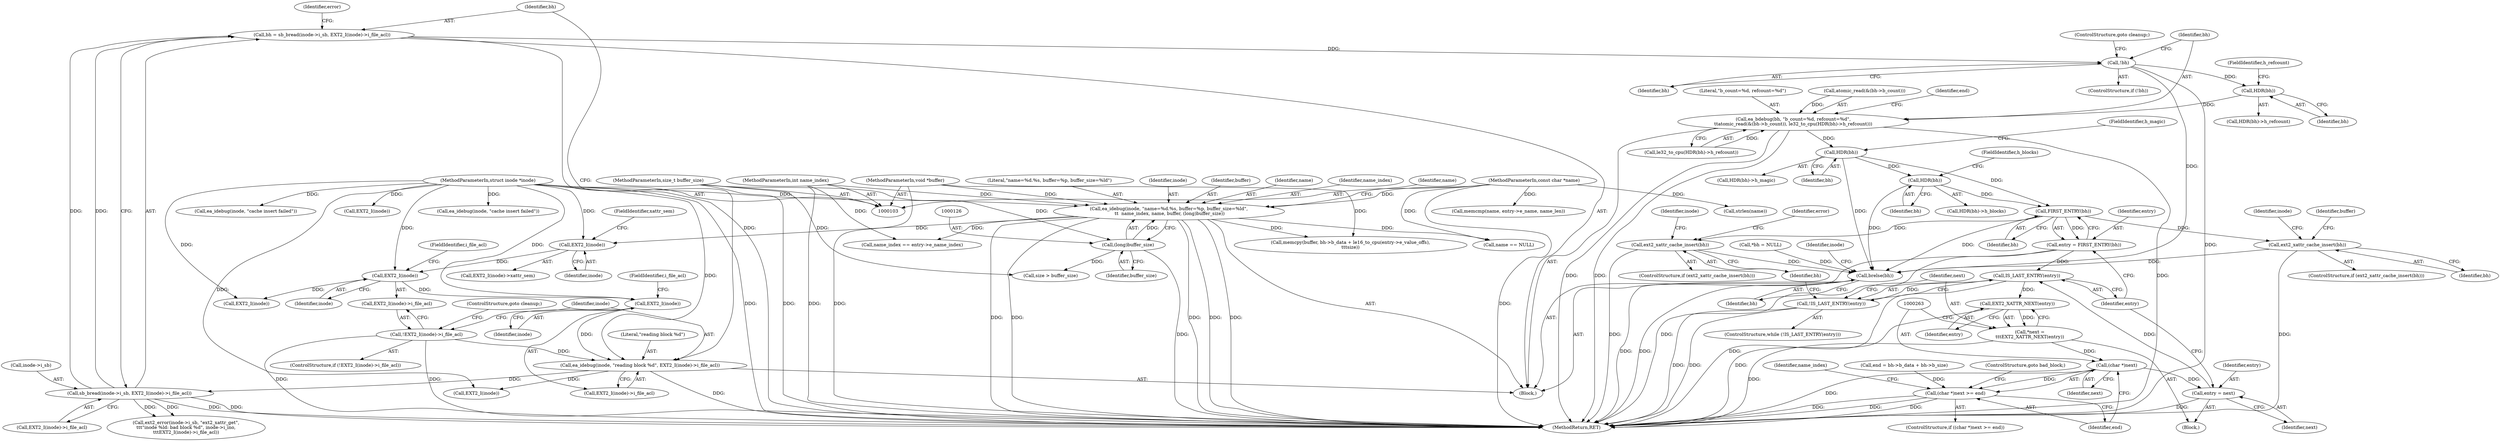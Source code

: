 digraph "0_linux_be0726d33cb8f411945884664924bed3cb8c70ee_7@API" {
"1000170" [label="(Call,bh = sb_bread(inode->i_sb, EXT2_I(inode)->i_file_acl))"];
"1000172" [label="(Call,sb_bread(inode->i_sb, EXT2_I(inode)->i_file_acl))"];
"1000163" [label="(Call,ea_idebug(inode, \"reading block %d\", EXT2_I(inode)->i_file_acl))"];
"1000167" [label="(Call,EXT2_I(inode))"];
"1000159" [label="(Call,EXT2_I(inode))"];
"1000149" [label="(Call,EXT2_I(inode))"];
"1000119" [label="(Call,ea_idebug(inode, \"name=%d.%s, buffer=%p, buffer_size=%ld\",\n \t\t  name_index, name, buffer, (long)buffer_size))"];
"1000104" [label="(MethodParameterIn,struct inode *inode)"];
"1000105" [label="(MethodParameterIn,int name_index)"];
"1000106" [label="(MethodParameterIn,const char *name)"];
"1000107" [label="(MethodParameterIn,void *buffer)"];
"1000125" [label="(Call,(long)buffer_size)"];
"1000108" [label="(MethodParameterIn,size_t buffer_size)"];
"1000157" [label="(Call,!EXT2_I(inode)->i_file_acl)"];
"1000185" [label="(Call,!bh)"];
"1000198" [label="(Call,HDR(bh))"];
"1000188" [label="(Call,ea_bdebug(bh, \"b_count=%d, refcount=%d\",\n\t\tatomic_read(&(bh->b_count)), le32_to_cpu(HDR(bh)->h_refcount)))"];
"1000214" [label="(Call,HDR(bh))"];
"1000221" [label="(Call,HDR(bh))"];
"1000248" [label="(Call,FIRST_ENTRY(bh))"];
"1000246" [label="(Call,entry = FIRST_ENTRY(bh))"];
"1000252" [label="(Call,IS_LAST_ENTRY(entry))"];
"1000251" [label="(Call,!IS_LAST_ENTRY(entry))"];
"1000258" [label="(Call,EXT2_XATTR_NEXT(entry))"];
"1000256" [label="(Call,*next =\n\t\t\tEXT2_XATTR_NEXT(entry))"];
"1000262" [label="(Call,(char *)next)"];
"1000261" [label="(Call,(char *)next >= end)"];
"1000289" [label="(Call,entry = next)"];
"1000293" [label="(Call,ext2_xattr_cache_insert(bh))"];
"1000372" [label="(Call,brelse(bh))"];
"1000340" [label="(Call,ext2_xattr_cache_insert(bh))"];
"1000150" [label="(Identifier,inode)"];
"1000357" [label="(Call,memcpy(buffer, bh->b_data + le16_to_cpu(entry->e_value_offs),\n\t\t\tsize))"];
"1000163" [label="(Call,ea_idebug(inode, \"reading block %d\", EXT2_I(inode)->i_file_acl))"];
"1000156" [label="(ControlStructure,if (!EXT2_I(inode)->i_file_acl))"];
"1000191" [label="(Call,atomic_read(&(bh->b_count)))"];
"1000249" [label="(Identifier,bh)"];
"1000161" [label="(FieldIdentifier,i_file_acl)"];
"1000378" [label="(Identifier,inode)"];
"1000257" [label="(Identifier,next)"];
"1000250" [label="(ControlStructure,while (!IS_LAST_ENTRY(entry)))"];
"1000213" [label="(Call,HDR(bh)->h_magic)"];
"1000176" [label="(Call,EXT2_I(inode)->i_file_acl)"];
"1000199" [label="(Identifier,bh)"];
"1000266" [label="(ControlStructure,goto bad_block;)"];
"1000107" [label="(MethodParameterIn,void *buffer)"];
"1000125" [label="(Call,(long)buffer_size)"];
"1000291" [label="(Identifier,next)"];
"1000165" [label="(Literal,\"reading block %d\")"];
"1000292" [label="(ControlStructure,if (ext2_xattr_cache_insert(bh)))"];
"1000377" [label="(Call,EXT2_I(inode))"];
"1000281" [label="(Call,memcmp(name, entry->e_name, name_len))"];
"1000254" [label="(Block,)"];
"1000196" [label="(Call,le32_to_cpu(HDR(bh)->h_refcount))"];
"1000270" [label="(Identifier,name_index)"];
"1000172" [label="(Call,sb_bread(inode->i_sb, EXT2_I(inode)->i_file_acl))"];
"1000222" [label="(Identifier,bh)"];
"1000186" [label="(Identifier,bh)"];
"1000228" [label="(Call,ext2_error(inode->i_sb, \"ext2_xattr_get\",\n\t\t\t\"inode %ld: bad block %d\", inode->i_ino,\n\t\t\tEXT2_I(inode)->i_file_acl))"];
"1000293" [label="(Call,ext2_xattr_cache_insert(bh))"];
"1000123" [label="(Identifier,name)"];
"1000185" [label="(Call,!bh)"];
"1000166" [label="(Call,EXT2_I(inode)->i_file_acl)"];
"1000382" [label="(MethodReturn,RET)"];
"1000104" [label="(MethodParameterIn,struct inode *inode)"];
"1000340" [label="(Call,ext2_xattr_cache_insert(bh))"];
"1000373" [label="(Identifier,bh)"];
"1000261" [label="(Call,(char *)next >= end)"];
"1000127" [label="(Identifier,buffer_size)"];
"1000294" [label="(Identifier,bh)"];
"1000177" [label="(Call,EXT2_I(inode))"];
"1000148" [label="(Call,EXT2_I(inode)->xattr_sem)"];
"1000170" [label="(Call,bh = sb_bread(inode->i_sb, EXT2_I(inode)->i_file_acl))"];
"1000339" [label="(ControlStructure,if (ext2_xattr_cache_insert(bh)))"];
"1000299" [label="(Identifier,error)"];
"1000167" [label="(Call,EXT2_I(inode))"];
"1000290" [label="(Identifier,entry)"];
"1000149" [label="(Call,EXT2_I(inode))"];
"1000260" [label="(ControlStructure,if ((char *)next >= end))"];
"1000164" [label="(Identifier,inode)"];
"1000184" [label="(ControlStructure,if (!bh))"];
"1000190" [label="(Literal,\"b_count=%d, refcount=%d\")"];
"1000346" [label="(Identifier,buffer)"];
"1000343" [label="(Identifier,inode)"];
"1000151" [label="(FieldIdentifier,xattr_sem)"];
"1000259" [label="(Identifier,entry)"];
"1000221" [label="(Call,HDR(bh))"];
"1000342" [label="(Call,ea_idebug(inode, \"cache insert failed\"))"];
"1000251" [label="(Call,!IS_LAST_ENTRY(entry))"];
"1000160" [label="(Identifier,inode)"];
"1000119" [label="(Call,ea_idebug(inode, \"name=%d.%s, buffer=%p, buffer_size=%ld\",\n \t\t  name_index, name, buffer, (long)buffer_size))"];
"1000157" [label="(Call,!EXT2_I(inode)->i_file_acl)"];
"1000129" [label="(Call,name == NULL)"];
"1000295" [label="(Call,ea_idebug(inode, \"cache insert failed\"))"];
"1000158" [label="(Call,EXT2_I(inode)->i_file_acl)"];
"1000111" [label="(Call,*bh = NULL)"];
"1000187" [label="(ControlStructure,goto cleanup;)"];
"1000215" [label="(Identifier,bh)"];
"1000201" [label="(Call,end = bh->b_data + bh->b_size)"];
"1000122" [label="(Identifier,name_index)"];
"1000130" [label="(Identifier,name)"];
"1000169" [label="(FieldIdentifier,i_file_acl)"];
"1000189" [label="(Identifier,bh)"];
"1000247" [label="(Identifier,entry)"];
"1000109" [label="(Block,)"];
"1000256" [label="(Call,*next =\n\t\t\tEXT2_XATTR_NEXT(entry))"];
"1000296" [label="(Identifier,inode)"];
"1000168" [label="(Identifier,inode)"];
"1000188" [label="(Call,ea_bdebug(bh, \"b_count=%d, refcount=%d\",\n\t\tatomic_read(&(bh->b_count)), le32_to_cpu(HDR(bh)->h_refcount)))"];
"1000181" [label="(Identifier,error)"];
"1000200" [label="(FieldIdentifier,h_refcount)"];
"1000264" [label="(Identifier,next)"];
"1000159" [label="(Call,EXT2_I(inode))"];
"1000121" [label="(Literal,\"name=%d.%s, buffer=%p, buffer_size=%ld\")"];
"1000220" [label="(Call,HDR(bh)->h_blocks)"];
"1000223" [label="(FieldIdentifier,h_blocks)"];
"1000253" [label="(Identifier,entry)"];
"1000120" [label="(Identifier,inode)"];
"1000137" [label="(Call,strlen(name))"];
"1000124" [label="(Identifier,buffer)"];
"1000202" [label="(Identifier,end)"];
"1000248" [label="(Call,FIRST_ENTRY(bh))"];
"1000246" [label="(Call,entry = FIRST_ENTRY(bh))"];
"1000198" [label="(Call,HDR(bh))"];
"1000197" [label="(Call,HDR(bh)->h_refcount)"];
"1000269" [label="(Call,name_index == entry->e_name_index)"];
"1000265" [label="(Identifier,end)"];
"1000162" [label="(ControlStructure,goto cleanup;)"];
"1000108" [label="(MethodParameterIn,size_t buffer_size)"];
"1000214" [label="(Call,HDR(bh))"];
"1000216" [label="(FieldIdentifier,h_magic)"];
"1000262" [label="(Call,(char *)next)"];
"1000258" [label="(Call,EXT2_XATTR_NEXT(entry))"];
"1000372" [label="(Call,brelse(bh))"];
"1000289" [label="(Call,entry = next)"];
"1000341" [label="(Identifier,bh)"];
"1000173" [label="(Call,inode->i_sb)"];
"1000238" [label="(Call,EXT2_I(inode))"];
"1000105" [label="(MethodParameterIn,int name_index)"];
"1000252" [label="(Call,IS_LAST_ENTRY(entry))"];
"1000353" [label="(Call,size > buffer_size)"];
"1000106" [label="(MethodParameterIn,const char *name)"];
"1000171" [label="(Identifier,bh)"];
"1000170" -> "1000109"  [label="AST: "];
"1000170" -> "1000172"  [label="CFG: "];
"1000171" -> "1000170"  [label="AST: "];
"1000172" -> "1000170"  [label="AST: "];
"1000181" -> "1000170"  [label="CFG: "];
"1000170" -> "1000382"  [label="DDG: "];
"1000172" -> "1000170"  [label="DDG: "];
"1000172" -> "1000170"  [label="DDG: "];
"1000170" -> "1000185"  [label="DDG: "];
"1000172" -> "1000176"  [label="CFG: "];
"1000173" -> "1000172"  [label="AST: "];
"1000176" -> "1000172"  [label="AST: "];
"1000172" -> "1000382"  [label="DDG: "];
"1000172" -> "1000382"  [label="DDG: "];
"1000163" -> "1000172"  [label="DDG: "];
"1000172" -> "1000228"  [label="DDG: "];
"1000172" -> "1000228"  [label="DDG: "];
"1000163" -> "1000109"  [label="AST: "];
"1000163" -> "1000166"  [label="CFG: "];
"1000164" -> "1000163"  [label="AST: "];
"1000165" -> "1000163"  [label="AST: "];
"1000166" -> "1000163"  [label="AST: "];
"1000171" -> "1000163"  [label="CFG: "];
"1000163" -> "1000382"  [label="DDG: "];
"1000167" -> "1000163"  [label="DDG: "];
"1000104" -> "1000163"  [label="DDG: "];
"1000157" -> "1000163"  [label="DDG: "];
"1000163" -> "1000177"  [label="DDG: "];
"1000167" -> "1000166"  [label="AST: "];
"1000167" -> "1000168"  [label="CFG: "];
"1000168" -> "1000167"  [label="AST: "];
"1000169" -> "1000167"  [label="CFG: "];
"1000159" -> "1000167"  [label="DDG: "];
"1000104" -> "1000167"  [label="DDG: "];
"1000159" -> "1000158"  [label="AST: "];
"1000159" -> "1000160"  [label="CFG: "];
"1000160" -> "1000159"  [label="AST: "];
"1000161" -> "1000159"  [label="CFG: "];
"1000149" -> "1000159"  [label="DDG: "];
"1000104" -> "1000159"  [label="DDG: "];
"1000159" -> "1000377"  [label="DDG: "];
"1000149" -> "1000148"  [label="AST: "];
"1000149" -> "1000150"  [label="CFG: "];
"1000150" -> "1000149"  [label="AST: "];
"1000151" -> "1000149"  [label="CFG: "];
"1000119" -> "1000149"  [label="DDG: "];
"1000104" -> "1000149"  [label="DDG: "];
"1000119" -> "1000109"  [label="AST: "];
"1000119" -> "1000125"  [label="CFG: "];
"1000120" -> "1000119"  [label="AST: "];
"1000121" -> "1000119"  [label="AST: "];
"1000122" -> "1000119"  [label="AST: "];
"1000123" -> "1000119"  [label="AST: "];
"1000124" -> "1000119"  [label="AST: "];
"1000125" -> "1000119"  [label="AST: "];
"1000130" -> "1000119"  [label="CFG: "];
"1000119" -> "1000382"  [label="DDG: "];
"1000119" -> "1000382"  [label="DDG: "];
"1000119" -> "1000382"  [label="DDG: "];
"1000119" -> "1000382"  [label="DDG: "];
"1000119" -> "1000382"  [label="DDG: "];
"1000104" -> "1000119"  [label="DDG: "];
"1000105" -> "1000119"  [label="DDG: "];
"1000106" -> "1000119"  [label="DDG: "];
"1000107" -> "1000119"  [label="DDG: "];
"1000125" -> "1000119"  [label="DDG: "];
"1000119" -> "1000129"  [label="DDG: "];
"1000119" -> "1000269"  [label="DDG: "];
"1000119" -> "1000357"  [label="DDG: "];
"1000104" -> "1000103"  [label="AST: "];
"1000104" -> "1000382"  [label="DDG: "];
"1000104" -> "1000177"  [label="DDG: "];
"1000104" -> "1000238"  [label="DDG: "];
"1000104" -> "1000295"  [label="DDG: "];
"1000104" -> "1000342"  [label="DDG: "];
"1000104" -> "1000377"  [label="DDG: "];
"1000105" -> "1000103"  [label="AST: "];
"1000105" -> "1000382"  [label="DDG: "];
"1000105" -> "1000269"  [label="DDG: "];
"1000106" -> "1000103"  [label="AST: "];
"1000106" -> "1000382"  [label="DDG: "];
"1000106" -> "1000129"  [label="DDG: "];
"1000106" -> "1000137"  [label="DDG: "];
"1000106" -> "1000281"  [label="DDG: "];
"1000107" -> "1000103"  [label="AST: "];
"1000107" -> "1000382"  [label="DDG: "];
"1000107" -> "1000357"  [label="DDG: "];
"1000125" -> "1000127"  [label="CFG: "];
"1000126" -> "1000125"  [label="AST: "];
"1000127" -> "1000125"  [label="AST: "];
"1000125" -> "1000382"  [label="DDG: "];
"1000108" -> "1000125"  [label="DDG: "];
"1000125" -> "1000353"  [label="DDG: "];
"1000108" -> "1000103"  [label="AST: "];
"1000108" -> "1000382"  [label="DDG: "];
"1000108" -> "1000353"  [label="DDG: "];
"1000157" -> "1000156"  [label="AST: "];
"1000157" -> "1000158"  [label="CFG: "];
"1000158" -> "1000157"  [label="AST: "];
"1000162" -> "1000157"  [label="CFG: "];
"1000164" -> "1000157"  [label="CFG: "];
"1000157" -> "1000382"  [label="DDG: "];
"1000157" -> "1000382"  [label="DDG: "];
"1000185" -> "1000184"  [label="AST: "];
"1000185" -> "1000186"  [label="CFG: "];
"1000186" -> "1000185"  [label="AST: "];
"1000187" -> "1000185"  [label="CFG: "];
"1000189" -> "1000185"  [label="CFG: "];
"1000185" -> "1000382"  [label="DDG: "];
"1000185" -> "1000198"  [label="DDG: "];
"1000185" -> "1000372"  [label="DDG: "];
"1000198" -> "1000197"  [label="AST: "];
"1000198" -> "1000199"  [label="CFG: "];
"1000199" -> "1000198"  [label="AST: "];
"1000200" -> "1000198"  [label="CFG: "];
"1000198" -> "1000188"  [label="DDG: "];
"1000188" -> "1000109"  [label="AST: "];
"1000188" -> "1000196"  [label="CFG: "];
"1000189" -> "1000188"  [label="AST: "];
"1000190" -> "1000188"  [label="AST: "];
"1000191" -> "1000188"  [label="AST: "];
"1000196" -> "1000188"  [label="AST: "];
"1000202" -> "1000188"  [label="CFG: "];
"1000188" -> "1000382"  [label="DDG: "];
"1000188" -> "1000382"  [label="DDG: "];
"1000188" -> "1000382"  [label="DDG: "];
"1000191" -> "1000188"  [label="DDG: "];
"1000196" -> "1000188"  [label="DDG: "];
"1000188" -> "1000214"  [label="DDG: "];
"1000214" -> "1000213"  [label="AST: "];
"1000214" -> "1000215"  [label="CFG: "];
"1000215" -> "1000214"  [label="AST: "];
"1000216" -> "1000214"  [label="CFG: "];
"1000214" -> "1000221"  [label="DDG: "];
"1000214" -> "1000248"  [label="DDG: "];
"1000214" -> "1000372"  [label="DDG: "];
"1000221" -> "1000220"  [label="AST: "];
"1000221" -> "1000222"  [label="CFG: "];
"1000222" -> "1000221"  [label="AST: "];
"1000223" -> "1000221"  [label="CFG: "];
"1000221" -> "1000248"  [label="DDG: "];
"1000221" -> "1000372"  [label="DDG: "];
"1000248" -> "1000246"  [label="AST: "];
"1000248" -> "1000249"  [label="CFG: "];
"1000249" -> "1000248"  [label="AST: "];
"1000246" -> "1000248"  [label="CFG: "];
"1000248" -> "1000246"  [label="DDG: "];
"1000248" -> "1000293"  [label="DDG: "];
"1000248" -> "1000340"  [label="DDG: "];
"1000248" -> "1000372"  [label="DDG: "];
"1000246" -> "1000109"  [label="AST: "];
"1000247" -> "1000246"  [label="AST: "];
"1000253" -> "1000246"  [label="CFG: "];
"1000246" -> "1000382"  [label="DDG: "];
"1000246" -> "1000252"  [label="DDG: "];
"1000252" -> "1000251"  [label="AST: "];
"1000252" -> "1000253"  [label="CFG: "];
"1000253" -> "1000252"  [label="AST: "];
"1000251" -> "1000252"  [label="CFG: "];
"1000252" -> "1000382"  [label="DDG: "];
"1000252" -> "1000251"  [label="DDG: "];
"1000289" -> "1000252"  [label="DDG: "];
"1000252" -> "1000258"  [label="DDG: "];
"1000251" -> "1000250"  [label="AST: "];
"1000257" -> "1000251"  [label="CFG: "];
"1000294" -> "1000251"  [label="CFG: "];
"1000251" -> "1000382"  [label="DDG: "];
"1000251" -> "1000382"  [label="DDG: "];
"1000258" -> "1000256"  [label="AST: "];
"1000258" -> "1000259"  [label="CFG: "];
"1000259" -> "1000258"  [label="AST: "];
"1000256" -> "1000258"  [label="CFG: "];
"1000258" -> "1000382"  [label="DDG: "];
"1000258" -> "1000256"  [label="DDG: "];
"1000256" -> "1000254"  [label="AST: "];
"1000257" -> "1000256"  [label="AST: "];
"1000263" -> "1000256"  [label="CFG: "];
"1000256" -> "1000382"  [label="DDG: "];
"1000256" -> "1000262"  [label="DDG: "];
"1000262" -> "1000261"  [label="AST: "];
"1000262" -> "1000264"  [label="CFG: "];
"1000263" -> "1000262"  [label="AST: "];
"1000264" -> "1000262"  [label="AST: "];
"1000265" -> "1000262"  [label="CFG: "];
"1000262" -> "1000382"  [label="DDG: "];
"1000262" -> "1000261"  [label="DDG: "];
"1000262" -> "1000289"  [label="DDG: "];
"1000261" -> "1000260"  [label="AST: "];
"1000261" -> "1000265"  [label="CFG: "];
"1000265" -> "1000261"  [label="AST: "];
"1000266" -> "1000261"  [label="CFG: "];
"1000270" -> "1000261"  [label="CFG: "];
"1000261" -> "1000382"  [label="DDG: "];
"1000261" -> "1000382"  [label="DDG: "];
"1000261" -> "1000382"  [label="DDG: "];
"1000201" -> "1000261"  [label="DDG: "];
"1000289" -> "1000254"  [label="AST: "];
"1000289" -> "1000291"  [label="CFG: "];
"1000290" -> "1000289"  [label="AST: "];
"1000291" -> "1000289"  [label="AST: "];
"1000253" -> "1000289"  [label="CFG: "];
"1000289" -> "1000382"  [label="DDG: "];
"1000293" -> "1000292"  [label="AST: "];
"1000293" -> "1000294"  [label="CFG: "];
"1000294" -> "1000293"  [label="AST: "];
"1000296" -> "1000293"  [label="CFG: "];
"1000299" -> "1000293"  [label="CFG: "];
"1000293" -> "1000382"  [label="DDG: "];
"1000293" -> "1000372"  [label="DDG: "];
"1000372" -> "1000109"  [label="AST: "];
"1000372" -> "1000373"  [label="CFG: "];
"1000373" -> "1000372"  [label="AST: "];
"1000378" -> "1000372"  [label="CFG: "];
"1000372" -> "1000382"  [label="DDG: "];
"1000372" -> "1000382"  [label="DDG: "];
"1000111" -> "1000372"  [label="DDG: "];
"1000340" -> "1000372"  [label="DDG: "];
"1000340" -> "1000339"  [label="AST: "];
"1000340" -> "1000341"  [label="CFG: "];
"1000341" -> "1000340"  [label="AST: "];
"1000343" -> "1000340"  [label="CFG: "];
"1000346" -> "1000340"  [label="CFG: "];
"1000340" -> "1000382"  [label="DDG: "];
}
